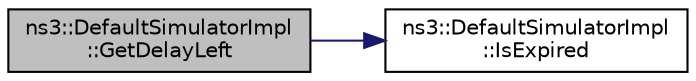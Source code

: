digraph "ns3::DefaultSimulatorImpl::GetDelayLeft"
{
 // LATEX_PDF_SIZE
  edge [fontname="Helvetica",fontsize="10",labelfontname="Helvetica",labelfontsize="10"];
  node [fontname="Helvetica",fontsize="10",shape=record];
  rankdir="LR";
  Node1 [label="ns3::DefaultSimulatorImpl\l::GetDelayLeft",height=0.2,width=0.4,color="black", fillcolor="grey75", style="filled", fontcolor="black",tooltip="Get the remaining time until this event will execute."];
  Node1 -> Node2 [color="midnightblue",fontsize="10",style="solid",fontname="Helvetica"];
  Node2 [label="ns3::DefaultSimulatorImpl\l::IsExpired",height=0.2,width=0.4,color="black", fillcolor="white", style="filled",URL="$classns3_1_1_default_simulator_impl.html#a3ce8e7f9eac514bbf24efed141d6e2cf",tooltip="Check if an event has already run or been cancelled."];
}

